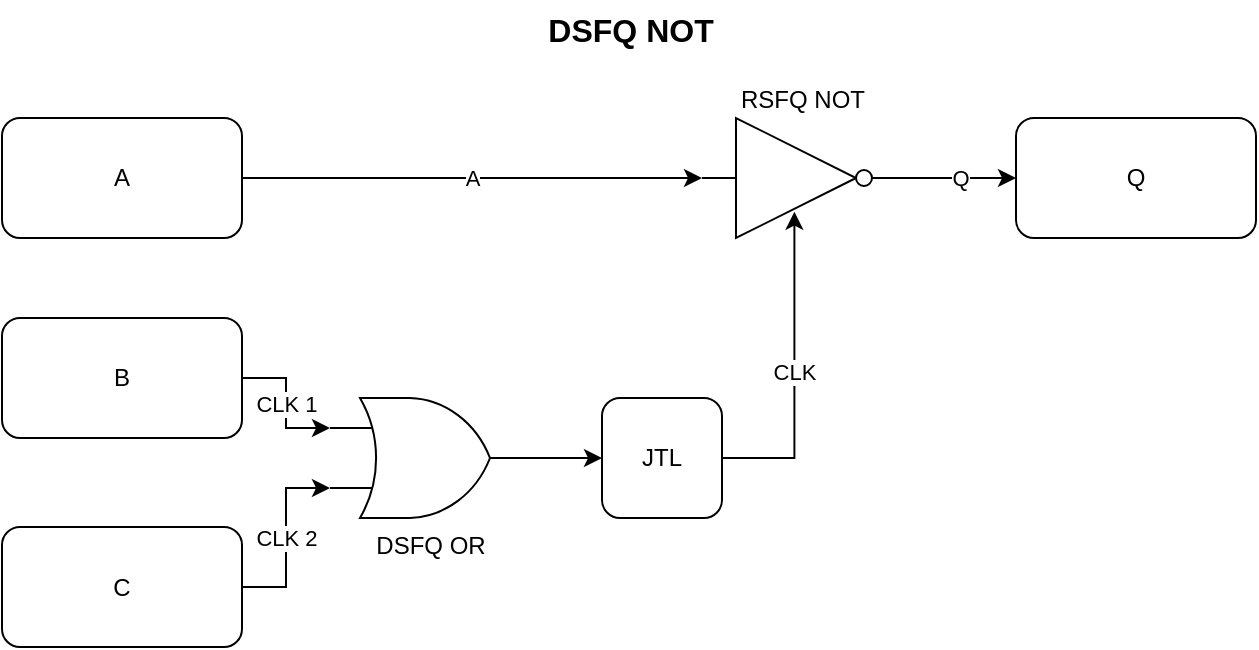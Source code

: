 <mxfile version="20.8.20" type="device"><diagram name="Page-1" id="uVY88AYn5NiRDJBffOB0"><mxGraphModel dx="2314" dy="764" grid="1" gridSize="10" guides="1" tooltips="1" connect="1" arrows="1" fold="1" page="1" pageScale="1" pageWidth="827" pageHeight="1169" math="0" shadow="0"><root><mxCell id="0"/><mxCell id="1" parent="0"/><mxCell id="XjQan9eISK3urUrsUjt1-10" value="&lt;font style=&quot;&quot;&gt;&lt;span style=&quot;font-size: 16px;&quot;&gt;&lt;b&gt;DSFQ NOT&lt;/b&gt;&lt;/span&gt;&lt;/font&gt;" style="text;html=1;align=center;verticalAlign=middle;resizable=0;points=[];autosize=1;strokeColor=none;fillColor=none;" parent="1" vertex="1"><mxGeometry x="359" y="61" width="110" height="30" as="geometry"/></mxCell><mxCell id="XjQan9eISK3urUrsUjt1-38" value="A" style="edgeStyle=orthogonalEdgeStyle;rounded=0;orthogonalLoop=1;jettySize=auto;html=1;entryX=0;entryY=0.5;entryDx=0;entryDy=0;entryPerimeter=0;" parent="1" source="XjQan9eISK3urUrsUjt1-32" target="XjQan9eISK3urUrsUjt1-37" edge="1"><mxGeometry relative="1" as="geometry"/></mxCell><mxCell id="XjQan9eISK3urUrsUjt1-32" value="A" style="rounded=1;whiteSpace=wrap;html=1;" parent="1" vertex="1"><mxGeometry x="100" y="120" width="120" height="60" as="geometry"/></mxCell><mxCell id="XjQan9eISK3urUrsUjt1-39" value="CLK 1" style="edgeStyle=orthogonalEdgeStyle;rounded=0;orthogonalLoop=1;jettySize=auto;html=1;entryX=0;entryY=0.25;entryDx=0;entryDy=0;entryPerimeter=0;" parent="1" source="XjQan9eISK3urUrsUjt1-33" target="XjQan9eISK3urUrsUjt1-36" edge="1"><mxGeometry relative="1" as="geometry"/></mxCell><mxCell id="XjQan9eISK3urUrsUjt1-33" value="B" style="rounded=1;whiteSpace=wrap;html=1;" parent="1" vertex="1"><mxGeometry x="100" y="220" width="120" height="60" as="geometry"/></mxCell><mxCell id="XjQan9eISK3urUrsUjt1-34" value="Q" style="rounded=1;whiteSpace=wrap;html=1;" parent="1" vertex="1"><mxGeometry x="607" y="120" width="120" height="60" as="geometry"/></mxCell><mxCell id="XjQan9eISK3urUrsUjt1-40" value="CLK 2" style="edgeStyle=orthogonalEdgeStyle;rounded=0;orthogonalLoop=1;jettySize=auto;html=1;entryX=0;entryY=0.75;entryDx=0;entryDy=0;entryPerimeter=0;" parent="1" source="XjQan9eISK3urUrsUjt1-35" target="XjQan9eISK3urUrsUjt1-36" edge="1"><mxGeometry relative="1" as="geometry"/></mxCell><mxCell id="XjQan9eISK3urUrsUjt1-35" value="C" style="rounded=1;whiteSpace=wrap;html=1;" parent="1" vertex="1"><mxGeometry x="100" y="324.5" width="120" height="60" as="geometry"/></mxCell><mxCell id="XjQan9eISK3urUrsUjt1-44" style="edgeStyle=orthogonalEdgeStyle;rounded=0;orthogonalLoop=1;jettySize=auto;html=1;entryX=0;entryY=0.5;entryDx=0;entryDy=0;" parent="1" source="XjQan9eISK3urUrsUjt1-36" target="XjQan9eISK3urUrsUjt1-43" edge="1"><mxGeometry relative="1" as="geometry"/></mxCell><mxCell id="XjQan9eISK3urUrsUjt1-36" value="DSFQ OR" style="verticalLabelPosition=bottom;shadow=0;dashed=0;align=center;html=1;verticalAlign=top;shape=mxgraph.electrical.logic_gates.logic_gate;operation=or;" parent="1" vertex="1"><mxGeometry x="264" y="260" width="100" height="60" as="geometry"/></mxCell><mxCell id="XjQan9eISK3urUrsUjt1-42" value="Q" style="edgeStyle=orthogonalEdgeStyle;rounded=0;orthogonalLoop=1;jettySize=auto;html=1;entryX=0;entryY=0.5;entryDx=0;entryDy=0;" parent="1" source="XjQan9eISK3urUrsUjt1-37" target="XjQan9eISK3urUrsUjt1-34" edge="1"><mxGeometry relative="1" as="geometry"/></mxCell><mxCell id="XjQan9eISK3urUrsUjt1-37" value="RSFQ NOT" style="verticalLabelPosition=top;shadow=0;dashed=0;align=center;html=1;verticalAlign=bottom;shape=mxgraph.electrical.logic_gates.inverter_2;rotation=0;labelPosition=center;" parent="1" vertex="1"><mxGeometry x="450" y="120" width="100" height="60" as="geometry"/></mxCell><mxCell id="XjQan9eISK3urUrsUjt1-45" value="CLK" style="edgeStyle=orthogonalEdgeStyle;rounded=0;orthogonalLoop=1;jettySize=auto;html=1;entryX=0.462;entryY=0.781;entryDx=0;entryDy=0;entryPerimeter=0;exitX=1;exitY=0.5;exitDx=0;exitDy=0;" parent="1" source="XjQan9eISK3urUrsUjt1-43" target="XjQan9eISK3urUrsUjt1-37" edge="1"><mxGeometry relative="1" as="geometry"/></mxCell><mxCell id="XjQan9eISK3urUrsUjt1-43" value="JTL" style="rounded=1;whiteSpace=wrap;html=1;" parent="1" vertex="1"><mxGeometry x="400" y="260" width="60" height="60" as="geometry"/></mxCell></root></mxGraphModel></diagram></mxfile>